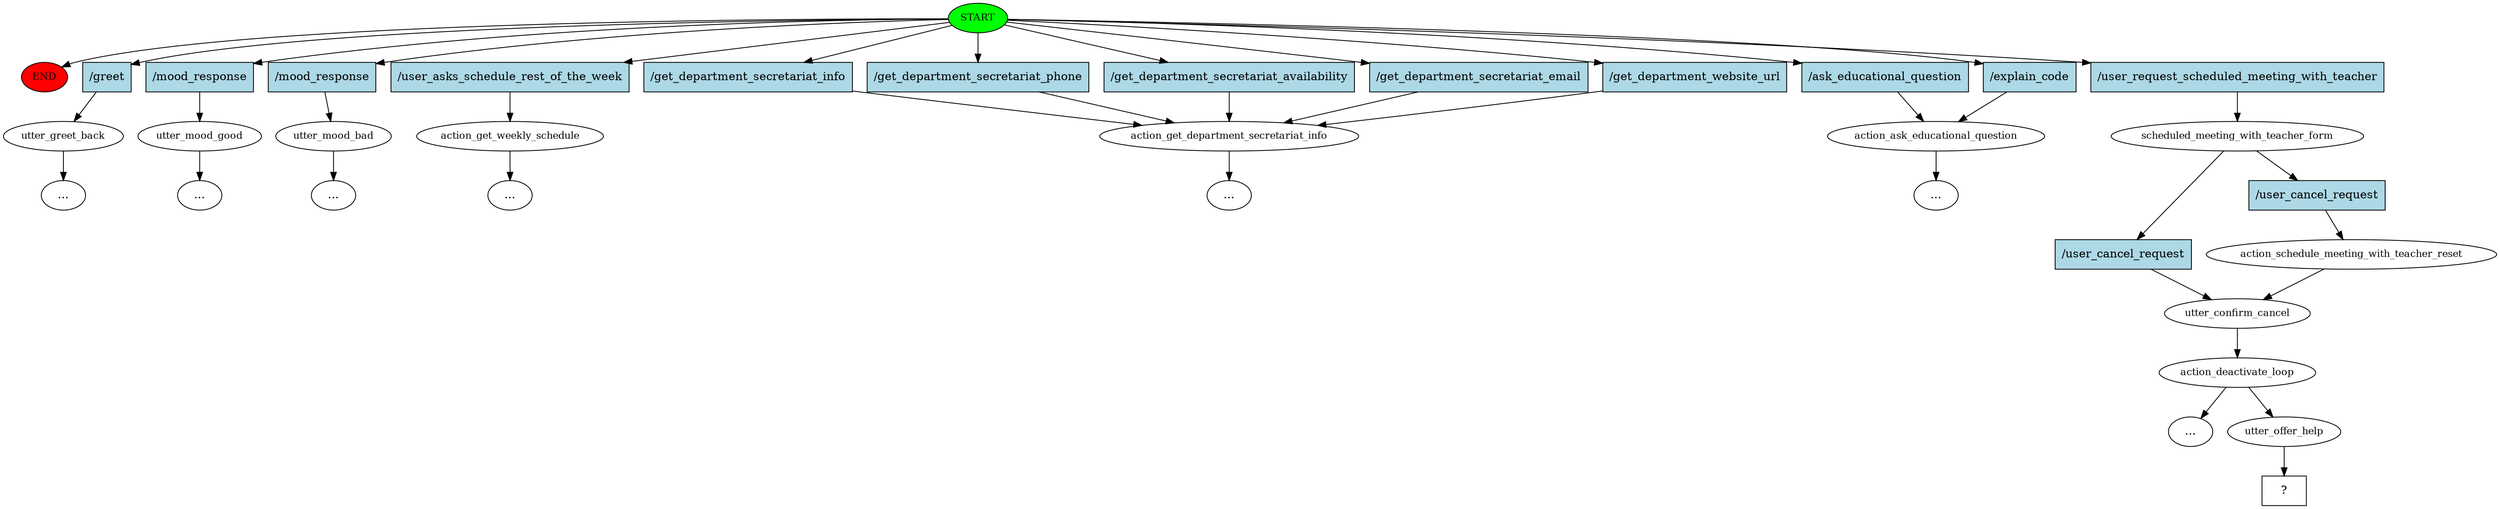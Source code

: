digraph  {
0 [class="start active", fillcolor=green, fontsize=12, label=START, style=filled];
"-1" [class=end, fillcolor=red, fontsize=12, label=END, style=filled];
1 [class="", fontsize=12, label=utter_greet_back];
"-5" [class=ellipsis, label="..."];
4 [class="", fontsize=12, label=utter_mood_good];
"-6" [class=ellipsis, label="..."];
5 [class="", fontsize=12, label=utter_mood_bad];
"-7" [class=ellipsis, label="..."];
6 [class="", fontsize=12, label=action_get_weekly_schedule];
"-8" [class=ellipsis, label="..."];
7 [class="", fontsize=12, label=action_get_department_secretariat_info];
"-13" [class=ellipsis, label="..."];
12 [class="", fontsize=12, label=action_ask_educational_question];
"-19" [class=ellipsis, label="..."];
18 [class=active, fontsize=12, label=scheduled_meeting_with_teacher_form];
19 [class=active, fontsize=12, label=utter_confirm_cancel];
20 [class=active, fontsize=12, label=action_deactivate_loop];
"-20" [class=ellipsis, label="..."];
22 [class=active, fontsize=12, label=action_schedule_meeting_with_teacher_reset];
25 [class=active, fontsize=12, label=utter_offer_help];
26 [class="intent dashed active", label="  ?  ", shape=rect];
27 [class=intent, fillcolor=lightblue, label="/greet", shape=rect, style=filled];
28 [class=intent, fillcolor=lightblue, label="/mood_response", shape=rect, style=filled];
29 [class=intent, fillcolor=lightblue, label="/mood_response", shape=rect, style=filled];
30 [class=intent, fillcolor=lightblue, label="/user_asks_schedule_rest_of_the_week", shape=rect, style=filled];
31 [class=intent, fillcolor=lightblue, label="/get_department_secretariat_info", shape=rect, style=filled];
32 [class=intent, fillcolor=lightblue, label="/get_department_secretariat_phone", shape=rect, style=filled];
33 [class=intent, fillcolor=lightblue, label="/get_department_secretariat_availability", shape=rect, style=filled];
34 [class=intent, fillcolor=lightblue, label="/get_department_secretariat_email", shape=rect, style=filled];
35 [class=intent, fillcolor=lightblue, label="/get_department_website_url", shape=rect, style=filled];
36 [class=intent, fillcolor=lightblue, label="/ask_educational_question", shape=rect, style=filled];
37 [class=intent, fillcolor=lightblue, label="/explain_code", shape=rect, style=filled];
38 [class="intent active", fillcolor=lightblue, label="/user_request_scheduled_meeting_with_teacher", shape=rect, style=filled];
39 [class=intent, fillcolor=lightblue, label="/user_cancel_request", shape=rect, style=filled];
40 [class="intent active", fillcolor=lightblue, label="/user_cancel_request", shape=rect, style=filled];
0 -> "-1"  [class="", key=NONE, label=""];
0 -> 27  [class="", key=0];
0 -> 28  [class="", key=0];
0 -> 29  [class="", key=0];
0 -> 30  [class="", key=0];
0 -> 31  [class="", key=0];
0 -> 32  [class="", key=0];
0 -> 33  [class="", key=0];
0 -> 34  [class="", key=0];
0 -> 35  [class="", key=0];
0 -> 36  [class="", key=0];
0 -> 37  [class="", key=0];
0 -> 38  [class=active, key=0];
1 -> "-5"  [class="", key=NONE, label=""];
4 -> "-6"  [class="", key=NONE, label=""];
5 -> "-7"  [class="", key=NONE, label=""];
6 -> "-8"  [class="", key=NONE, label=""];
7 -> "-13"  [class="", key=NONE, label=""];
12 -> "-19"  [class="", key=NONE, label=""];
18 -> 39  [class="", key=0];
18 -> 40  [class=active, key=0];
19 -> 20  [class=active, key=NONE, label=""];
20 -> "-20"  [class="", key=NONE, label=""];
20 -> 25  [class=active, key=NONE, label=""];
22 -> 19  [class=active, key=NONE, label=""];
25 -> 26  [class=active, key=NONE, label=""];
27 -> 1  [class="", key=0];
28 -> 4  [class="", key=0];
29 -> 5  [class="", key=0];
30 -> 6  [class="", key=0];
31 -> 7  [class="", key=0];
32 -> 7  [class="", key=0];
33 -> 7  [class="", key=0];
34 -> 7  [class="", key=0];
35 -> 7  [class="", key=0];
36 -> 12  [class="", key=0];
37 -> 12  [class="", key=0];
38 -> 18  [class=active, key=0];
39 -> 19  [class="", key=0];
40 -> 22  [class=active, key=0];
}
